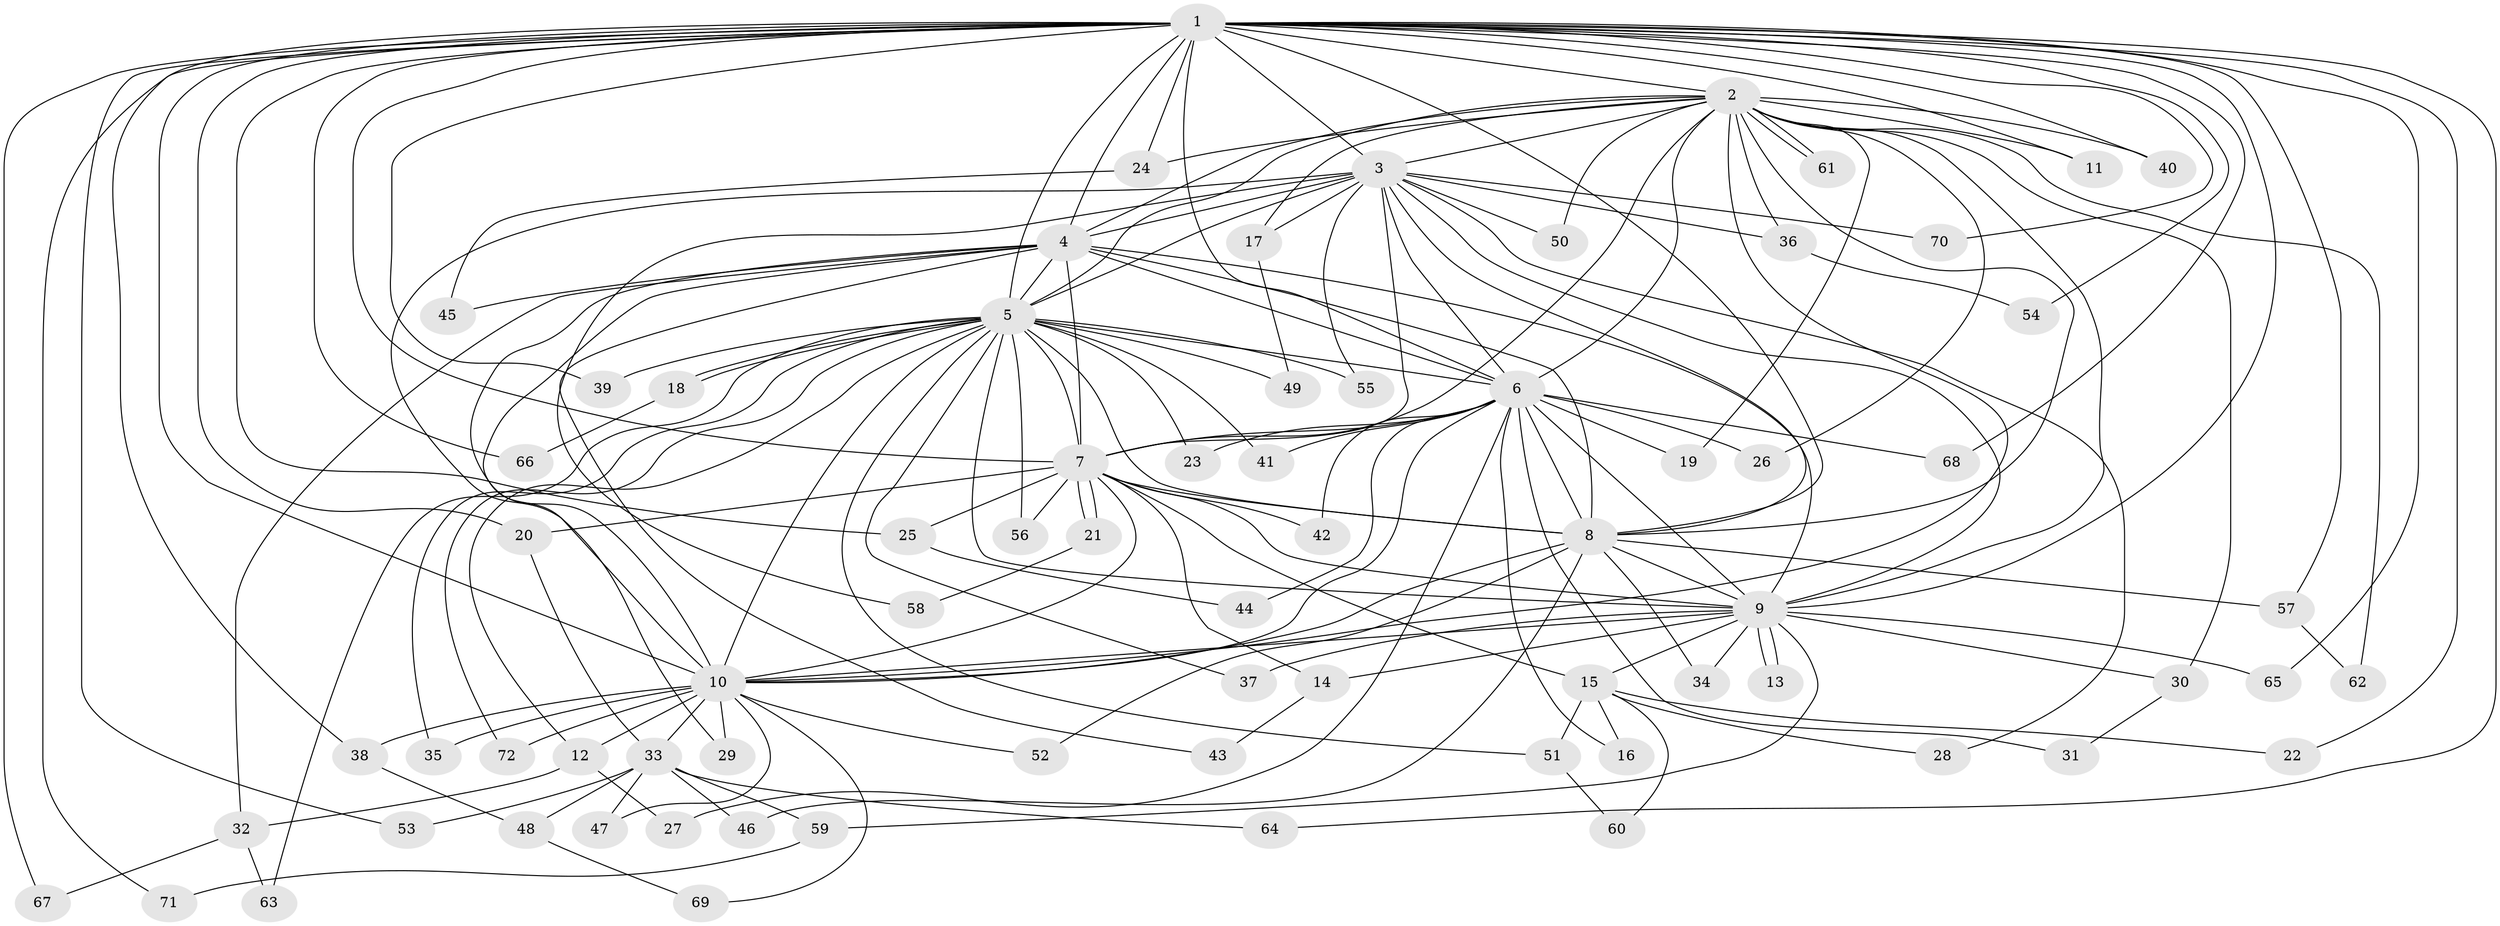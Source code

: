 // coarse degree distribution, {1: 0.6190476190476191, 2: 0.23809523809523808, 6: 0.047619047619047616, 13: 0.047619047619047616, 10: 0.047619047619047616}
// Generated by graph-tools (version 1.1) at 2025/46/03/04/25 21:46:50]
// undirected, 72 vertices, 169 edges
graph export_dot {
graph [start="1"]
  node [color=gray90,style=filled];
  1;
  2;
  3;
  4;
  5;
  6;
  7;
  8;
  9;
  10;
  11;
  12;
  13;
  14;
  15;
  16;
  17;
  18;
  19;
  20;
  21;
  22;
  23;
  24;
  25;
  26;
  27;
  28;
  29;
  30;
  31;
  32;
  33;
  34;
  35;
  36;
  37;
  38;
  39;
  40;
  41;
  42;
  43;
  44;
  45;
  46;
  47;
  48;
  49;
  50;
  51;
  52;
  53;
  54;
  55;
  56;
  57;
  58;
  59;
  60;
  61;
  62;
  63;
  64;
  65;
  66;
  67;
  68;
  69;
  70;
  71;
  72;
  1 -- 2;
  1 -- 3;
  1 -- 4;
  1 -- 5;
  1 -- 6;
  1 -- 7;
  1 -- 8;
  1 -- 9;
  1 -- 10;
  1 -- 11;
  1 -- 20;
  1 -- 22;
  1 -- 24;
  1 -- 25;
  1 -- 38;
  1 -- 39;
  1 -- 40;
  1 -- 53;
  1 -- 54;
  1 -- 57;
  1 -- 64;
  1 -- 65;
  1 -- 66;
  1 -- 67;
  1 -- 68;
  1 -- 70;
  1 -- 71;
  2 -- 3;
  2 -- 4;
  2 -- 5;
  2 -- 6;
  2 -- 7;
  2 -- 8;
  2 -- 9;
  2 -- 10;
  2 -- 11;
  2 -- 17;
  2 -- 19;
  2 -- 24;
  2 -- 26;
  2 -- 30;
  2 -- 36;
  2 -- 40;
  2 -- 50;
  2 -- 61;
  2 -- 61;
  2 -- 62;
  3 -- 4;
  3 -- 5;
  3 -- 6;
  3 -- 7;
  3 -- 8;
  3 -- 9;
  3 -- 10;
  3 -- 17;
  3 -- 28;
  3 -- 36;
  3 -- 50;
  3 -- 55;
  3 -- 58;
  3 -- 70;
  4 -- 5;
  4 -- 6;
  4 -- 7;
  4 -- 8;
  4 -- 9;
  4 -- 10;
  4 -- 29;
  4 -- 32;
  4 -- 43;
  4 -- 45;
  5 -- 6;
  5 -- 7;
  5 -- 8;
  5 -- 9;
  5 -- 10;
  5 -- 12;
  5 -- 18;
  5 -- 18;
  5 -- 23;
  5 -- 35;
  5 -- 37;
  5 -- 39;
  5 -- 41;
  5 -- 49;
  5 -- 51;
  5 -- 55;
  5 -- 56;
  5 -- 63;
  5 -- 72;
  6 -- 7;
  6 -- 8;
  6 -- 9;
  6 -- 10;
  6 -- 16;
  6 -- 19;
  6 -- 23;
  6 -- 26;
  6 -- 27;
  6 -- 31;
  6 -- 41;
  6 -- 42;
  6 -- 44;
  6 -- 68;
  7 -- 8;
  7 -- 9;
  7 -- 10;
  7 -- 14;
  7 -- 15;
  7 -- 20;
  7 -- 21;
  7 -- 21;
  7 -- 25;
  7 -- 42;
  7 -- 56;
  8 -- 9;
  8 -- 10;
  8 -- 34;
  8 -- 46;
  8 -- 52;
  8 -- 57;
  9 -- 10;
  9 -- 13;
  9 -- 13;
  9 -- 14;
  9 -- 15;
  9 -- 30;
  9 -- 34;
  9 -- 37;
  9 -- 59;
  9 -- 65;
  10 -- 12;
  10 -- 29;
  10 -- 33;
  10 -- 35;
  10 -- 38;
  10 -- 47;
  10 -- 52;
  10 -- 69;
  10 -- 72;
  12 -- 27;
  12 -- 32;
  14 -- 43;
  15 -- 16;
  15 -- 22;
  15 -- 28;
  15 -- 51;
  15 -- 60;
  17 -- 49;
  18 -- 66;
  20 -- 33;
  21 -- 58;
  24 -- 45;
  25 -- 44;
  30 -- 31;
  32 -- 63;
  32 -- 67;
  33 -- 46;
  33 -- 47;
  33 -- 48;
  33 -- 53;
  33 -- 59;
  33 -- 64;
  36 -- 54;
  38 -- 48;
  48 -- 69;
  51 -- 60;
  57 -- 62;
  59 -- 71;
}
